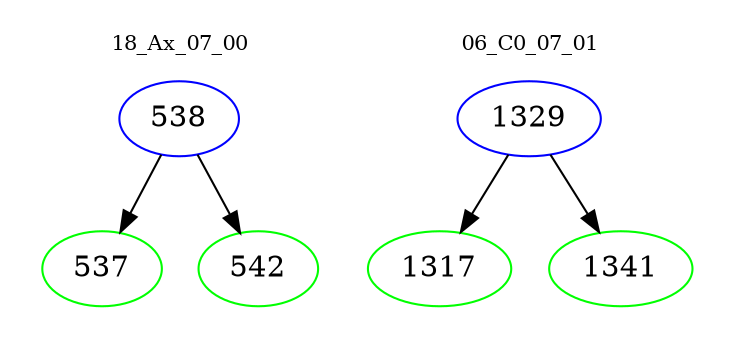 digraph{
subgraph cluster_0 {
color = white
label = "18_Ax_07_00";
fontsize=10;
T0_538 [label="538", color="blue"]
T0_538 -> T0_537 [color="black"]
T0_537 [label="537", color="green"]
T0_538 -> T0_542 [color="black"]
T0_542 [label="542", color="green"]
}
subgraph cluster_1 {
color = white
label = "06_C0_07_01";
fontsize=10;
T1_1329 [label="1329", color="blue"]
T1_1329 -> T1_1317 [color="black"]
T1_1317 [label="1317", color="green"]
T1_1329 -> T1_1341 [color="black"]
T1_1341 [label="1341", color="green"]
}
}
